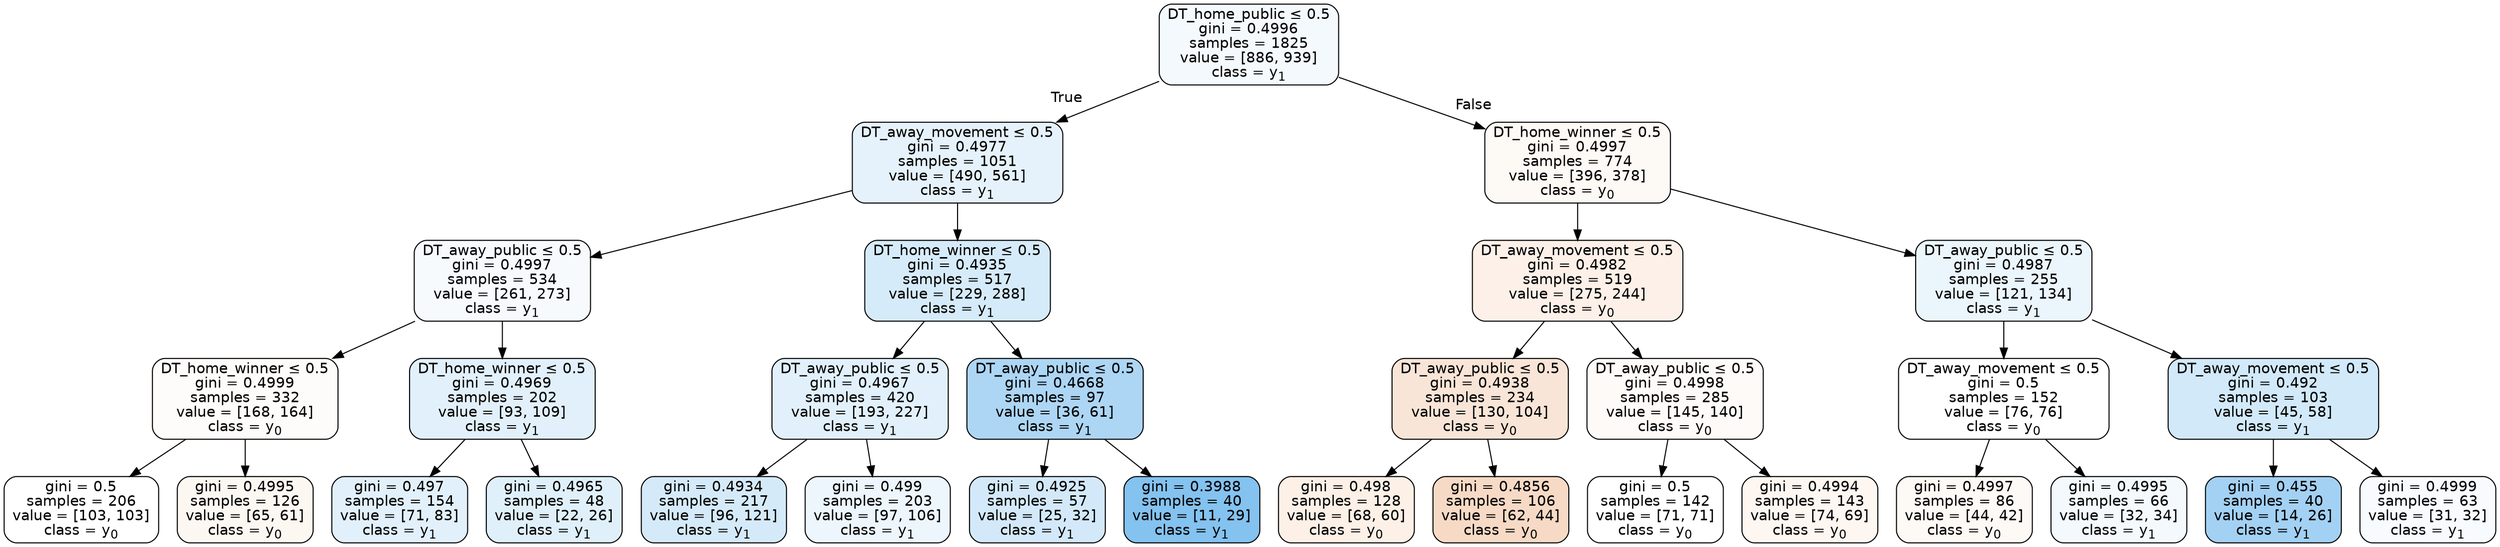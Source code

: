 digraph Tree {
node [shape=box, style="filled, rounded", color="black", fontname=helvetica] ;
edge [fontname=helvetica] ;
0 [label=<DT_home_public &le; 0.5<br/>gini = 0.4996<br/>samples = 1825<br/>value = [886, 939]<br/>class = y<SUB>1</SUB>>, fillcolor="#399de50e"] ;
1 [label=<DT_away_movement &le; 0.5<br/>gini = 0.4977<br/>samples = 1051<br/>value = [490, 561]<br/>class = y<SUB>1</SUB>>, fillcolor="#399de520"] ;
0 -> 1 [labeldistance=2.5, labelangle=45, headlabel="True"] ;
2 [label=<DT_away_public &le; 0.5<br/>gini = 0.4997<br/>samples = 534<br/>value = [261, 273]<br/>class = y<SUB>1</SUB>>, fillcolor="#399de50b"] ;
1 -> 2 ;
3 [label=<DT_home_winner &le; 0.5<br/>gini = 0.4999<br/>samples = 332<br/>value = [168, 164]<br/>class = y<SUB>0</SUB>>, fillcolor="#e5813906"] ;
2 -> 3 ;
4 [label=<gini = 0.5<br/>samples = 206<br/>value = [103, 103]<br/>class = y<SUB>0</SUB>>, fillcolor="#e5813900"] ;
3 -> 4 ;
5 [label=<gini = 0.4995<br/>samples = 126<br/>value = [65, 61]<br/>class = y<SUB>0</SUB>>, fillcolor="#e5813910"] ;
3 -> 5 ;
6 [label=<DT_home_winner &le; 0.5<br/>gini = 0.4969<br/>samples = 202<br/>value = [93, 109]<br/>class = y<SUB>1</SUB>>, fillcolor="#399de525"] ;
2 -> 6 ;
7 [label=<gini = 0.497<br/>samples = 154<br/>value = [71, 83]<br/>class = y<SUB>1</SUB>>, fillcolor="#399de525"] ;
6 -> 7 ;
8 [label=<gini = 0.4965<br/>samples = 48<br/>value = [22, 26]<br/>class = y<SUB>1</SUB>>, fillcolor="#399de527"] ;
6 -> 8 ;
9 [label=<DT_home_winner &le; 0.5<br/>gini = 0.4935<br/>samples = 517<br/>value = [229, 288]<br/>class = y<SUB>1</SUB>>, fillcolor="#399de534"] ;
1 -> 9 ;
10 [label=<DT_away_public &le; 0.5<br/>gini = 0.4967<br/>samples = 420<br/>value = [193, 227]<br/>class = y<SUB>1</SUB>>, fillcolor="#399de526"] ;
9 -> 10 ;
11 [label=<gini = 0.4934<br/>samples = 217<br/>value = [96, 121]<br/>class = y<SUB>1</SUB>>, fillcolor="#399de535"] ;
10 -> 11 ;
12 [label=<gini = 0.499<br/>samples = 203<br/>value = [97, 106]<br/>class = y<SUB>1</SUB>>, fillcolor="#399de516"] ;
10 -> 12 ;
13 [label=<DT_away_public &le; 0.5<br/>gini = 0.4668<br/>samples = 97<br/>value = [36, 61]<br/>class = y<SUB>1</SUB>>, fillcolor="#399de569"] ;
9 -> 13 ;
14 [label=<gini = 0.4925<br/>samples = 57<br/>value = [25, 32]<br/>class = y<SUB>1</SUB>>, fillcolor="#399de538"] ;
13 -> 14 ;
15 [label=<gini = 0.3988<br/>samples = 40<br/>value = [11, 29]<br/>class = y<SUB>1</SUB>>, fillcolor="#399de59e"] ;
13 -> 15 ;
16 [label=<DT_home_winner &le; 0.5<br/>gini = 0.4997<br/>samples = 774<br/>value = [396, 378]<br/>class = y<SUB>0</SUB>>, fillcolor="#e581390c"] ;
0 -> 16 [labeldistance=2.5, labelangle=-45, headlabel="False"] ;
17 [label=<DT_away_movement &le; 0.5<br/>gini = 0.4982<br/>samples = 519<br/>value = [275, 244]<br/>class = y<SUB>0</SUB>>, fillcolor="#e581391d"] ;
16 -> 17 ;
18 [label=<DT_away_public &le; 0.5<br/>gini = 0.4938<br/>samples = 234<br/>value = [130, 104]<br/>class = y<SUB>0</SUB>>, fillcolor="#e5813933"] ;
17 -> 18 ;
19 [label=<gini = 0.498<br/>samples = 128<br/>value = [68, 60]<br/>class = y<SUB>0</SUB>>, fillcolor="#e581391e"] ;
18 -> 19 ;
20 [label=<gini = 0.4856<br/>samples = 106<br/>value = [62, 44]<br/>class = y<SUB>0</SUB>>, fillcolor="#e581394a"] ;
18 -> 20 ;
21 [label=<DT_away_public &le; 0.5<br/>gini = 0.4998<br/>samples = 285<br/>value = [145, 140]<br/>class = y<SUB>0</SUB>>, fillcolor="#e5813909"] ;
17 -> 21 ;
22 [label=<gini = 0.5<br/>samples = 142<br/>value = [71, 71]<br/>class = y<SUB>0</SUB>>, fillcolor="#e5813900"] ;
21 -> 22 ;
23 [label=<gini = 0.4994<br/>samples = 143<br/>value = [74, 69]<br/>class = y<SUB>0</SUB>>, fillcolor="#e5813911"] ;
21 -> 23 ;
24 [label=<DT_away_public &le; 0.5<br/>gini = 0.4987<br/>samples = 255<br/>value = [121, 134]<br/>class = y<SUB>1</SUB>>, fillcolor="#399de519"] ;
16 -> 24 ;
25 [label=<DT_away_movement &le; 0.5<br/>gini = 0.5<br/>samples = 152<br/>value = [76, 76]<br/>class = y<SUB>0</SUB>>, fillcolor="#e5813900"] ;
24 -> 25 ;
26 [label=<gini = 0.4997<br/>samples = 86<br/>value = [44, 42]<br/>class = y<SUB>0</SUB>>, fillcolor="#e581390c"] ;
25 -> 26 ;
27 [label=<gini = 0.4995<br/>samples = 66<br/>value = [32, 34]<br/>class = y<SUB>1</SUB>>, fillcolor="#399de50f"] ;
25 -> 27 ;
28 [label=<DT_away_movement &le; 0.5<br/>gini = 0.492<br/>samples = 103<br/>value = [45, 58]<br/>class = y<SUB>1</SUB>>, fillcolor="#399de539"] ;
24 -> 28 ;
29 [label=<gini = 0.455<br/>samples = 40<br/>value = [14, 26]<br/>class = y<SUB>1</SUB>>, fillcolor="#399de576"] ;
28 -> 29 ;
30 [label=<gini = 0.4999<br/>samples = 63<br/>value = [31, 32]<br/>class = y<SUB>1</SUB>>, fillcolor="#399de508"] ;
28 -> 30 ;
}